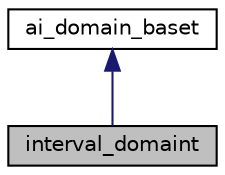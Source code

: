 digraph "interval_domaint"
{
 // LATEX_PDF_SIZE
  bgcolor="transparent";
  edge [fontname="Helvetica",fontsize="10",labelfontname="Helvetica",labelfontsize="10"];
  node [fontname="Helvetica",fontsize="10",shape=record];
  Node1 [label="interval_domaint",height=0.2,width=0.4,color="black", fillcolor="grey75", style="filled", fontcolor="black",tooltip=" "];
  Node2 -> Node1 [dir="back",color="midnightblue",fontsize="10",style="solid",fontname="Helvetica"];
  Node2 [label="ai_domain_baset",height=0.2,width=0.4,color="black",URL="$classai__domain__baset.html",tooltip="The interface offered by a domain, allows code to manipulate domains without knowing their exact type..."];
}
